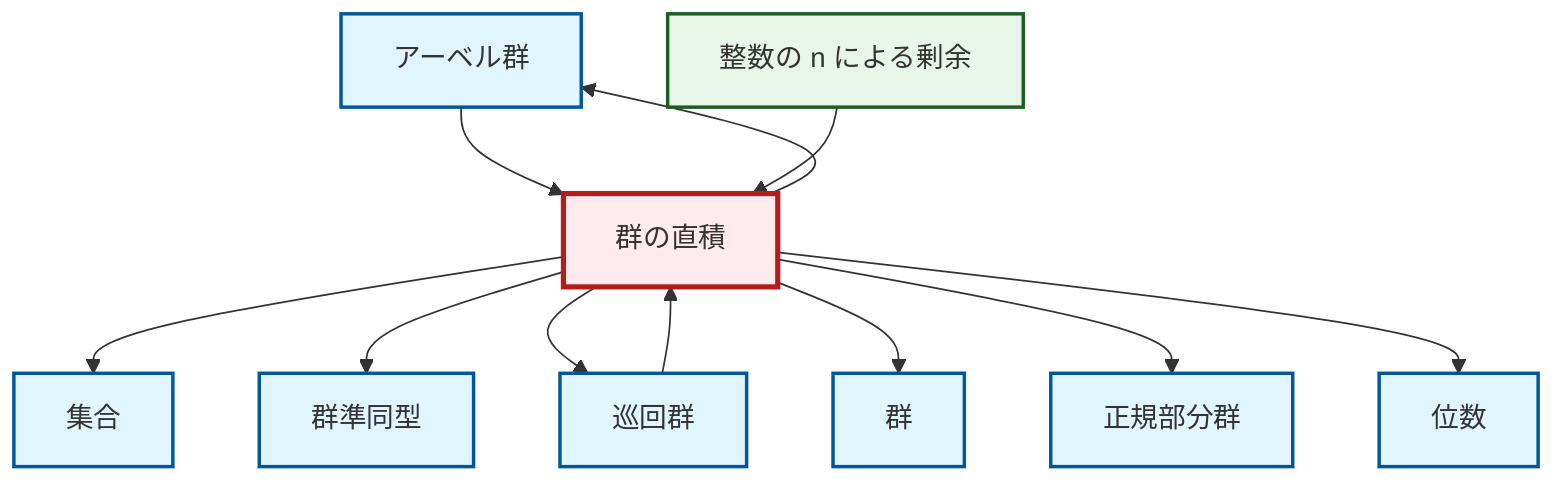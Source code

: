 graph TD
    classDef definition fill:#e1f5fe,stroke:#01579b,stroke-width:2px
    classDef theorem fill:#f3e5f5,stroke:#4a148c,stroke-width:2px
    classDef axiom fill:#fff3e0,stroke:#e65100,stroke-width:2px
    classDef example fill:#e8f5e9,stroke:#1b5e20,stroke-width:2px
    classDef current fill:#ffebee,stroke:#b71c1c,stroke-width:3px
    def-abelian-group["アーベル群"]:::definition
    def-order["位数"]:::definition
    def-homomorphism["群準同型"]:::definition
    def-group["群"]:::definition
    ex-quotient-integers-mod-n["整数の n による剰余"]:::example
    def-cyclic-group["巡回群"]:::definition
    def-normal-subgroup["正規部分群"]:::definition
    def-set["集合"]:::definition
    def-direct-product["群の直積"]:::definition
    def-abelian-group --> def-direct-product
    def-direct-product --> def-set
    def-direct-product --> def-homomorphism
    def-direct-product --> def-cyclic-group
    def-direct-product --> def-abelian-group
    def-direct-product --> def-group
    def-direct-product --> def-normal-subgroup
    def-direct-product --> def-order
    def-cyclic-group --> def-direct-product
    ex-quotient-integers-mod-n --> def-direct-product
    class def-direct-product current